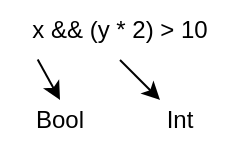 <mxfile version="22.0.6" type="device">
  <diagram name="第 1 页" id="UsnHKNDzKejkasqGAjm8">
    <mxGraphModel dx="830" dy="475" grid="1" gridSize="10" guides="1" tooltips="1" connect="1" arrows="1" fold="1" page="1" pageScale="1" pageWidth="827" pageHeight="1169" math="0" shadow="0">
      <root>
        <mxCell id="0" />
        <mxCell id="1" parent="0" />
        <mxCell id="lxmv66diIYHFicmoDVTx-1" value="x &amp;amp;&amp;amp; (y * 2) &amp;gt; 10" style="text;html=1;strokeColor=none;fillColor=none;align=center;verticalAlign=middle;whiteSpace=wrap;rounded=0;" vertex="1" parent="1">
          <mxGeometry width="120" height="30" as="geometry" />
        </mxCell>
        <mxCell id="lxmv66diIYHFicmoDVTx-2" value="" style="endArrow=classic;html=1;rounded=0;exitX=0.5;exitY=1;exitDx=0;exitDy=0;" edge="1" parent="1" source="lxmv66diIYHFicmoDVTx-1">
          <mxGeometry width="50" height="50" relative="1" as="geometry">
            <mxPoint x="200" y="-40" as="sourcePoint" />
            <mxPoint x="80" y="50" as="targetPoint" />
          </mxGeometry>
        </mxCell>
        <mxCell id="lxmv66diIYHFicmoDVTx-3" value="Int" style="text;html=1;strokeColor=none;fillColor=none;align=center;verticalAlign=middle;whiteSpace=wrap;rounded=0;" vertex="1" parent="1">
          <mxGeometry x="70" y="50" width="40" height="20" as="geometry" />
        </mxCell>
        <mxCell id="lxmv66diIYHFicmoDVTx-4" value="Bool" style="text;html=1;strokeColor=none;fillColor=none;align=center;verticalAlign=middle;whiteSpace=wrap;rounded=0;" vertex="1" parent="1">
          <mxGeometry x="10" y="50" width="40" height="20" as="geometry" />
        </mxCell>
        <mxCell id="lxmv66diIYHFicmoDVTx-5" value="" style="endArrow=classic;html=1;rounded=0;exitX=0.157;exitY=0.993;exitDx=0;exitDy=0;exitPerimeter=0;entryX=0.5;entryY=0;entryDx=0;entryDy=0;" edge="1" parent="1" source="lxmv66diIYHFicmoDVTx-1" target="lxmv66diIYHFicmoDVTx-4">
          <mxGeometry width="50" height="50" relative="1" as="geometry">
            <mxPoint x="62" y="40" as="sourcePoint" />
            <mxPoint x="90" y="60" as="targetPoint" />
          </mxGeometry>
        </mxCell>
      </root>
    </mxGraphModel>
  </diagram>
</mxfile>
